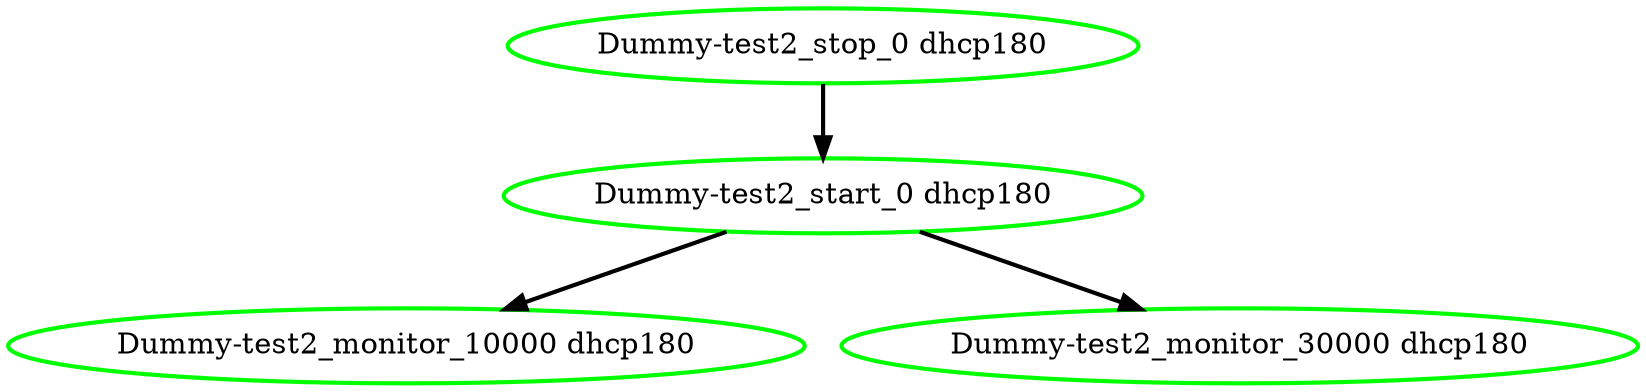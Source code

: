 digraph "g" {
"Dummy-test2_monitor_10000 dhcp180" [ style=bold color="green" fontcolor="black"]
"Dummy-test2_monitor_30000 dhcp180" [ style=bold color="green" fontcolor="black"]
"Dummy-test2_start_0 dhcp180" -> "Dummy-test2_monitor_10000 dhcp180" [ style = bold]
"Dummy-test2_start_0 dhcp180" -> "Dummy-test2_monitor_30000 dhcp180" [ style = bold]
"Dummy-test2_start_0 dhcp180" [ style=bold color="green" fontcolor="black"]
"Dummy-test2_stop_0 dhcp180" -> "Dummy-test2_start_0 dhcp180" [ style = bold]
"Dummy-test2_stop_0 dhcp180" [ style=bold color="green" fontcolor="black"]
}
